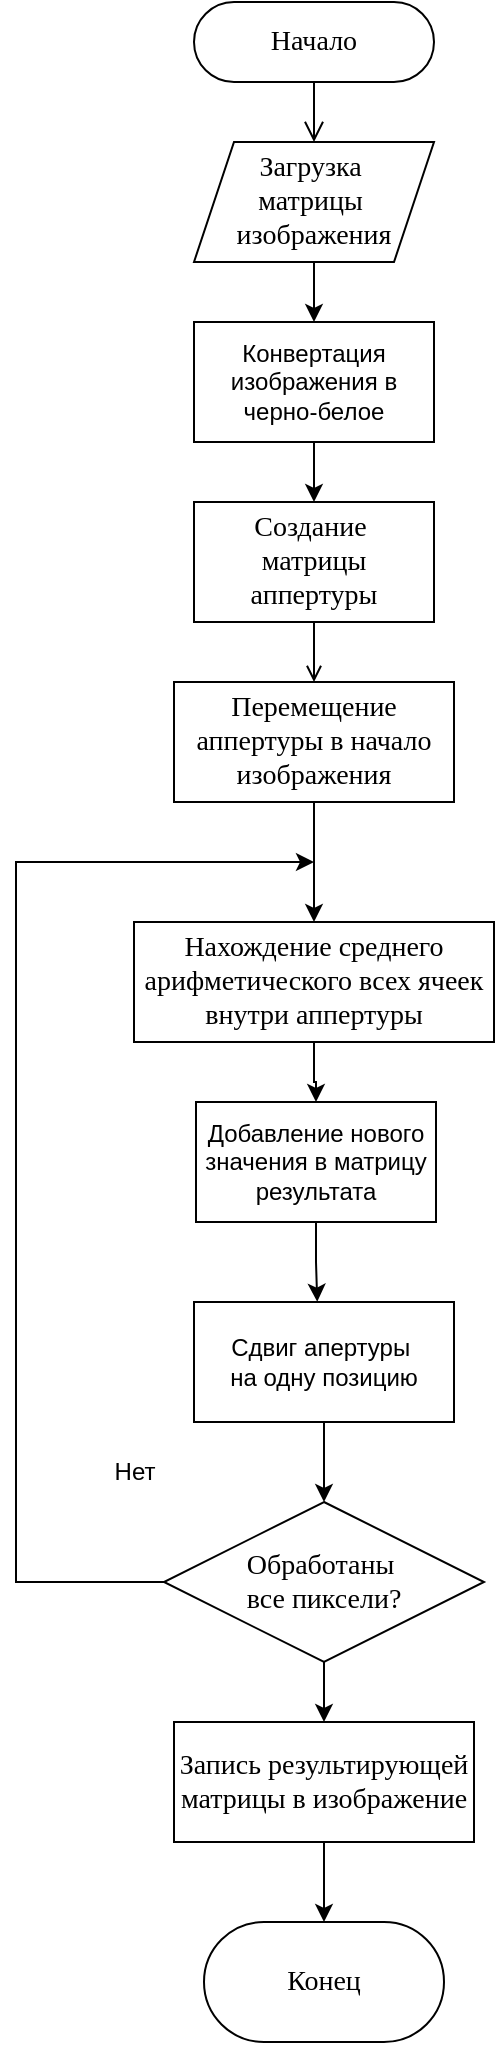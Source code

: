 <mxfile version="24.4.10" type="github">
  <diagram id="C5RBs43oDa-KdzZeNtuy" name="Page-1">
    <mxGraphModel dx="1266" dy="992" grid="1" gridSize="10" guides="1" tooltips="1" connect="1" arrows="1" fold="1" page="1" pageScale="1" pageWidth="827" pageHeight="1169" math="0" shadow="0">
      <root>
        <mxCell id="WIyWlLk6GJQsqaUBKTNV-0" />
        <mxCell id="WIyWlLk6GJQsqaUBKTNV-1" parent="WIyWlLk6GJQsqaUBKTNV-0" />
        <mxCell id="WIyWlLk6GJQsqaUBKTNV-2" value="" style="rounded=0;html=1;jettySize=auto;orthogonalLoop=1;fontSize=14;endArrow=open;endFill=0;endSize=8;strokeWidth=1;shadow=0;labelBackgroundColor=none;edgeStyle=orthogonalEdgeStyle;entryX=0.5;entryY=0;entryDx=0;entryDy=0;fontFamily=Times New Roman;" parent="WIyWlLk6GJQsqaUBKTNV-1" source="WIyWlLk6GJQsqaUBKTNV-3" target="1hn9Udnl4FzgqzNBOKn--0" edge="1">
          <mxGeometry relative="1" as="geometry">
            <mxPoint x="439" y="150" as="targetPoint" />
          </mxGeometry>
        </mxCell>
        <mxCell id="WIyWlLk6GJQsqaUBKTNV-3" value="Начало" style="rounded=1;whiteSpace=wrap;html=1;fontSize=14;glass=0;strokeWidth=1;shadow=0;arcSize=50;fontFamily=Times New Roman;" parent="WIyWlLk6GJQsqaUBKTNV-1" vertex="1">
          <mxGeometry x="379" y="60" width="120" height="40" as="geometry" />
        </mxCell>
        <mxCell id="1hn9Udnl4FzgqzNBOKn--24" style="edgeStyle=orthogonalEdgeStyle;rounded=0;orthogonalLoop=1;jettySize=auto;html=1;entryX=0.5;entryY=0;entryDx=0;entryDy=0;" edge="1" parent="WIyWlLk6GJQsqaUBKTNV-1" source="1hn9Udnl4FzgqzNBOKn--0" target="1hn9Udnl4FzgqzNBOKn--23">
          <mxGeometry relative="1" as="geometry" />
        </mxCell>
        <mxCell id="1hn9Udnl4FzgqzNBOKn--0" value="Загрузка&amp;nbsp;&lt;div style=&quot;font-size: 14px;&quot;&gt;матрицы&amp;nbsp;&lt;/div&gt;&lt;div style=&quot;font-size: 14px;&quot;&gt;изображения&lt;/div&gt;" style="shape=parallelogram;perimeter=parallelogramPerimeter;whiteSpace=wrap;html=1;fixedSize=1;fontFamily=Times New Roman;fontSize=14;" vertex="1" parent="WIyWlLk6GJQsqaUBKTNV-1">
          <mxGeometry x="379" y="130" width="120" height="60" as="geometry" />
        </mxCell>
        <mxCell id="1hn9Udnl4FzgqzNBOKn--7" value="" style="edgeStyle=orthogonalEdgeStyle;rounded=0;orthogonalLoop=1;jettySize=auto;html=1;endArrow=open;endFill=0;" edge="1" parent="WIyWlLk6GJQsqaUBKTNV-1" source="1hn9Udnl4FzgqzNBOKn--3" target="1hn9Udnl4FzgqzNBOKn--6">
          <mxGeometry relative="1" as="geometry" />
        </mxCell>
        <mxCell id="1hn9Udnl4FzgqzNBOKn--3" value="Создание&amp;nbsp;&lt;div style=&quot;font-size: 14px;&quot;&gt;матрицы&lt;/div&gt;&lt;div style=&quot;font-size: 14px;&quot;&gt;аппертуры&lt;/div&gt;" style="rounded=0;whiteSpace=wrap;html=1;fontFamily=Times New Roman;fontSize=14;" vertex="1" parent="WIyWlLk6GJQsqaUBKTNV-1">
          <mxGeometry x="379" y="310" width="120" height="60" as="geometry" />
        </mxCell>
        <mxCell id="1hn9Udnl4FzgqzNBOKn--11" value="" style="edgeStyle=orthogonalEdgeStyle;rounded=0;orthogonalLoop=1;jettySize=auto;html=1;" edge="1" parent="WIyWlLk6GJQsqaUBKTNV-1" source="1hn9Udnl4FzgqzNBOKn--6" target="1hn9Udnl4FzgqzNBOKn--10">
          <mxGeometry relative="1" as="geometry" />
        </mxCell>
        <mxCell id="1hn9Udnl4FzgqzNBOKn--6" value="Перемещение аппертуры в начало изображения" style="whiteSpace=wrap;html=1;fontSize=14;fontFamily=Times New Roman;rounded=0;" vertex="1" parent="WIyWlLk6GJQsqaUBKTNV-1">
          <mxGeometry x="369" y="400" width="140" height="60" as="geometry" />
        </mxCell>
        <mxCell id="1hn9Udnl4FzgqzNBOKn--9" value="Конец" style="rounded=1;whiteSpace=wrap;html=1;arcSize=50;fontFamily=Times New Roman;fontSize=14;" vertex="1" parent="WIyWlLk6GJQsqaUBKTNV-1">
          <mxGeometry x="384" y="1020" width="120" height="60" as="geometry" />
        </mxCell>
        <mxCell id="1hn9Udnl4FzgqzNBOKn--20" style="edgeStyle=orthogonalEdgeStyle;rounded=0;orthogonalLoop=1;jettySize=auto;html=1;entryX=0.5;entryY=0;entryDx=0;entryDy=0;" edge="1" parent="WIyWlLk6GJQsqaUBKTNV-1" source="1hn9Udnl4FzgqzNBOKn--10" target="1hn9Udnl4FzgqzNBOKn--19">
          <mxGeometry relative="1" as="geometry" />
        </mxCell>
        <mxCell id="1hn9Udnl4FzgqzNBOKn--10" value="Нахождение среднего арифметического всех ячеек внутри аппертуры" style="whiteSpace=wrap;html=1;fontSize=14;fontFamily=Times New Roman;rounded=0;" vertex="1" parent="WIyWlLk6GJQsqaUBKTNV-1">
          <mxGeometry x="349" y="520" width="180" height="60" as="geometry" />
        </mxCell>
        <mxCell id="1hn9Udnl4FzgqzNBOKn--15" style="edgeStyle=orthogonalEdgeStyle;rounded=0;orthogonalLoop=1;jettySize=auto;html=1;exitX=0;exitY=0.5;exitDx=0;exitDy=0;" edge="1" parent="WIyWlLk6GJQsqaUBKTNV-1" source="1hn9Udnl4FzgqzNBOKn--13">
          <mxGeometry relative="1" as="geometry">
            <mxPoint x="439" y="490" as="targetPoint" />
            <Array as="points">
              <mxPoint x="290" y="850" />
              <mxPoint x="290" y="490" />
            </Array>
          </mxGeometry>
        </mxCell>
        <mxCell id="1hn9Udnl4FzgqzNBOKn--27" value="" style="edgeStyle=orthogonalEdgeStyle;rounded=0;orthogonalLoop=1;jettySize=auto;html=1;" edge="1" parent="WIyWlLk6GJQsqaUBKTNV-1" source="1hn9Udnl4FzgqzNBOKn--13" target="1hn9Udnl4FzgqzNBOKn--26">
          <mxGeometry relative="1" as="geometry" />
        </mxCell>
        <mxCell id="1hn9Udnl4FzgqzNBOKn--13" value="Обработаны&amp;nbsp;&lt;div&gt;все пиксели?&lt;/div&gt;" style="rhombus;whiteSpace=wrap;html=1;fontSize=14;fontFamily=Times New Roman;rounded=0;" vertex="1" parent="WIyWlLk6GJQsqaUBKTNV-1">
          <mxGeometry x="364" y="810" width="160" height="80" as="geometry" />
        </mxCell>
        <mxCell id="1hn9Udnl4FzgqzNBOKn--18" style="edgeStyle=orthogonalEdgeStyle;rounded=0;orthogonalLoop=1;jettySize=auto;html=1;entryX=0.5;entryY=0;entryDx=0;entryDy=0;" edge="1" parent="WIyWlLk6GJQsqaUBKTNV-1" source="1hn9Udnl4FzgqzNBOKn--16" target="1hn9Udnl4FzgqzNBOKn--13">
          <mxGeometry relative="1" as="geometry" />
        </mxCell>
        <mxCell id="1hn9Udnl4FzgqzNBOKn--16" value="Сдвиг апертуры&amp;nbsp;&lt;div&gt;на одну позицию&lt;/div&gt;" style="rounded=0;whiteSpace=wrap;html=1;" vertex="1" parent="WIyWlLk6GJQsqaUBKTNV-1">
          <mxGeometry x="379" y="710" width="130" height="60" as="geometry" />
        </mxCell>
        <mxCell id="1hn9Udnl4FzgqzNBOKn--17" value="Нет" style="text;html=1;align=center;verticalAlign=middle;resizable=0;points=[];autosize=1;strokeColor=none;fillColor=none;" vertex="1" parent="WIyWlLk6GJQsqaUBKTNV-1">
          <mxGeometry x="329" y="780" width="40" height="30" as="geometry" />
        </mxCell>
        <mxCell id="1hn9Udnl4FzgqzNBOKn--19" value="Добавление нового значения в матрицу результата" style="rounded=0;whiteSpace=wrap;html=1;" vertex="1" parent="WIyWlLk6GJQsqaUBKTNV-1">
          <mxGeometry x="380" y="610" width="120" height="60" as="geometry" />
        </mxCell>
        <mxCell id="1hn9Udnl4FzgqzNBOKn--21" style="edgeStyle=orthogonalEdgeStyle;rounded=0;orthogonalLoop=1;jettySize=auto;html=1;entryX=0.474;entryY=-0.003;entryDx=0;entryDy=0;entryPerimeter=0;" edge="1" parent="WIyWlLk6GJQsqaUBKTNV-1" source="1hn9Udnl4FzgqzNBOKn--19" target="1hn9Udnl4FzgqzNBOKn--16">
          <mxGeometry relative="1" as="geometry" />
        </mxCell>
        <mxCell id="1hn9Udnl4FzgqzNBOKn--25" style="edgeStyle=orthogonalEdgeStyle;rounded=0;orthogonalLoop=1;jettySize=auto;html=1;entryX=0.5;entryY=0;entryDx=0;entryDy=0;" edge="1" parent="WIyWlLk6GJQsqaUBKTNV-1" source="1hn9Udnl4FzgqzNBOKn--23" target="1hn9Udnl4FzgqzNBOKn--3">
          <mxGeometry relative="1" as="geometry" />
        </mxCell>
        <mxCell id="1hn9Udnl4FzgqzNBOKn--23" value="Конвертация изображения в черно-белое" style="rounded=0;whiteSpace=wrap;html=1;" vertex="1" parent="WIyWlLk6GJQsqaUBKTNV-1">
          <mxGeometry x="379" y="220" width="120" height="60" as="geometry" />
        </mxCell>
        <mxCell id="1hn9Udnl4FzgqzNBOKn--28" style="edgeStyle=orthogonalEdgeStyle;rounded=0;orthogonalLoop=1;jettySize=auto;html=1;entryX=0.5;entryY=0;entryDx=0;entryDy=0;" edge="1" parent="WIyWlLk6GJQsqaUBKTNV-1" source="1hn9Udnl4FzgqzNBOKn--26" target="1hn9Udnl4FzgqzNBOKn--9">
          <mxGeometry relative="1" as="geometry" />
        </mxCell>
        <mxCell id="1hn9Udnl4FzgqzNBOKn--26" value="Запись результирующей матрицы в изображение" style="whiteSpace=wrap;html=1;fontSize=14;fontFamily=Times New Roman;rounded=0;" vertex="1" parent="WIyWlLk6GJQsqaUBKTNV-1">
          <mxGeometry x="369" y="920" width="150" height="60" as="geometry" />
        </mxCell>
      </root>
    </mxGraphModel>
  </diagram>
</mxfile>

